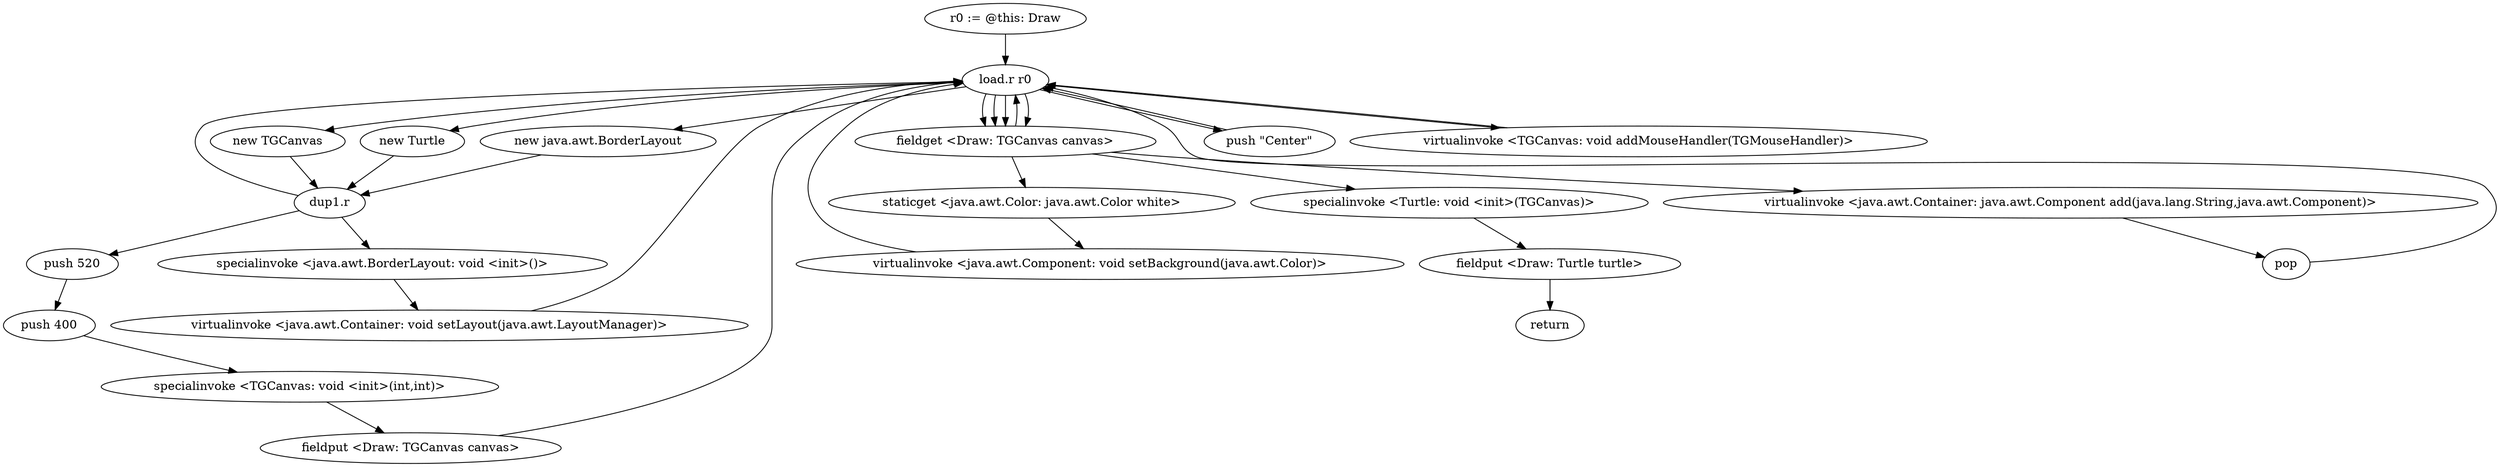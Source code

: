 digraph "" {
    "r0 := @this: Draw"
    "load.r r0"
    "r0 := @this: Draw"->"load.r r0";
    "new java.awt.BorderLayout"
    "load.r r0"->"new java.awt.BorderLayout";
    "dup1.r"
    "new java.awt.BorderLayout"->"dup1.r";
    "specialinvoke <java.awt.BorderLayout: void <init>()>"
    "dup1.r"->"specialinvoke <java.awt.BorderLayout: void <init>()>";
    "virtualinvoke <java.awt.Container: void setLayout(java.awt.LayoutManager)>"
    "specialinvoke <java.awt.BorderLayout: void <init>()>"->"virtualinvoke <java.awt.Container: void setLayout(java.awt.LayoutManager)>";
    "virtualinvoke <java.awt.Container: void setLayout(java.awt.LayoutManager)>"->"load.r r0";
    "new TGCanvas"
    "load.r r0"->"new TGCanvas";
    "new TGCanvas"->"dup1.r";
    "push 520"
    "dup1.r"->"push 520";
    "push 400"
    "push 520"->"push 400";
    "specialinvoke <TGCanvas: void <init>(int,int)>"
    "push 400"->"specialinvoke <TGCanvas: void <init>(int,int)>";
    "fieldput <Draw: TGCanvas canvas>"
    "specialinvoke <TGCanvas: void <init>(int,int)>"->"fieldput <Draw: TGCanvas canvas>";
    "fieldput <Draw: TGCanvas canvas>"->"load.r r0";
    "fieldget <Draw: TGCanvas canvas>"
    "load.r r0"->"fieldget <Draw: TGCanvas canvas>";
    "staticget <java.awt.Color: java.awt.Color white>"
    "fieldget <Draw: TGCanvas canvas>"->"staticget <java.awt.Color: java.awt.Color white>";
    "virtualinvoke <java.awt.Component: void setBackground(java.awt.Color)>"
    "staticget <java.awt.Color: java.awt.Color white>"->"virtualinvoke <java.awt.Component: void setBackground(java.awt.Color)>";
    "virtualinvoke <java.awt.Component: void setBackground(java.awt.Color)>"->"load.r r0";
    "push \"Center\""
    "load.r r0"->"push \"Center\"";
    "push \"Center\""->"load.r r0";
    "load.r r0"->"fieldget <Draw: TGCanvas canvas>";
    "virtualinvoke <java.awt.Container: java.awt.Component add(java.lang.String,java.awt.Component)>"
    "fieldget <Draw: TGCanvas canvas>"->"virtualinvoke <java.awt.Container: java.awt.Component add(java.lang.String,java.awt.Component)>";
    "pop"
    "virtualinvoke <java.awt.Container: java.awt.Component add(java.lang.String,java.awt.Component)>"->"pop";
    "pop"->"load.r r0";
    "load.r r0"->"fieldget <Draw: TGCanvas canvas>";
    "fieldget <Draw: TGCanvas canvas>"->"load.r r0";
    "virtualinvoke <TGCanvas: void addMouseHandler(TGMouseHandler)>"
    "load.r r0"->"virtualinvoke <TGCanvas: void addMouseHandler(TGMouseHandler)>";
    "virtualinvoke <TGCanvas: void addMouseHandler(TGMouseHandler)>"->"load.r r0";
    "new Turtle"
    "load.r r0"->"new Turtle";
    "new Turtle"->"dup1.r";
    "dup1.r"->"load.r r0";
    "load.r r0"->"fieldget <Draw: TGCanvas canvas>";
    "specialinvoke <Turtle: void <init>(TGCanvas)>"
    "fieldget <Draw: TGCanvas canvas>"->"specialinvoke <Turtle: void <init>(TGCanvas)>";
    "fieldput <Draw: Turtle turtle>"
    "specialinvoke <Turtle: void <init>(TGCanvas)>"->"fieldput <Draw: Turtle turtle>";
    "return"
    "fieldput <Draw: Turtle turtle>"->"return";
}
